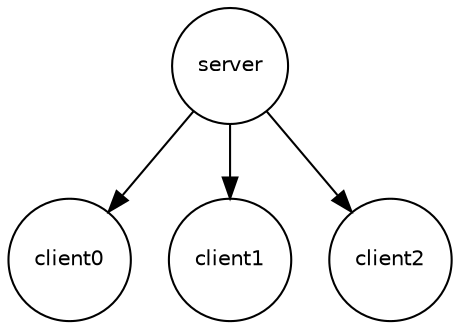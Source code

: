 // circo share/pub_sub.dot -Tpng -o share/pub_sub.png
digraph {
  graph [fontname = "helvetica"];
  node [fontname = "helvetica"];
  edge [fontname = "helvetica"];
  server -> client0 [dir=""];
  server -> client1 [dir=""];
  server -> client2 [dir=""];
  server [fontsize=10 width=0.5 shape=circle];
  client0 [fontsize=10 width=0.5 shape=circle];
  client1 [fontsize=10 width=0.5 shape=circle];
  client2 [fontsize=10 width=0.5 shape=circle];
}
